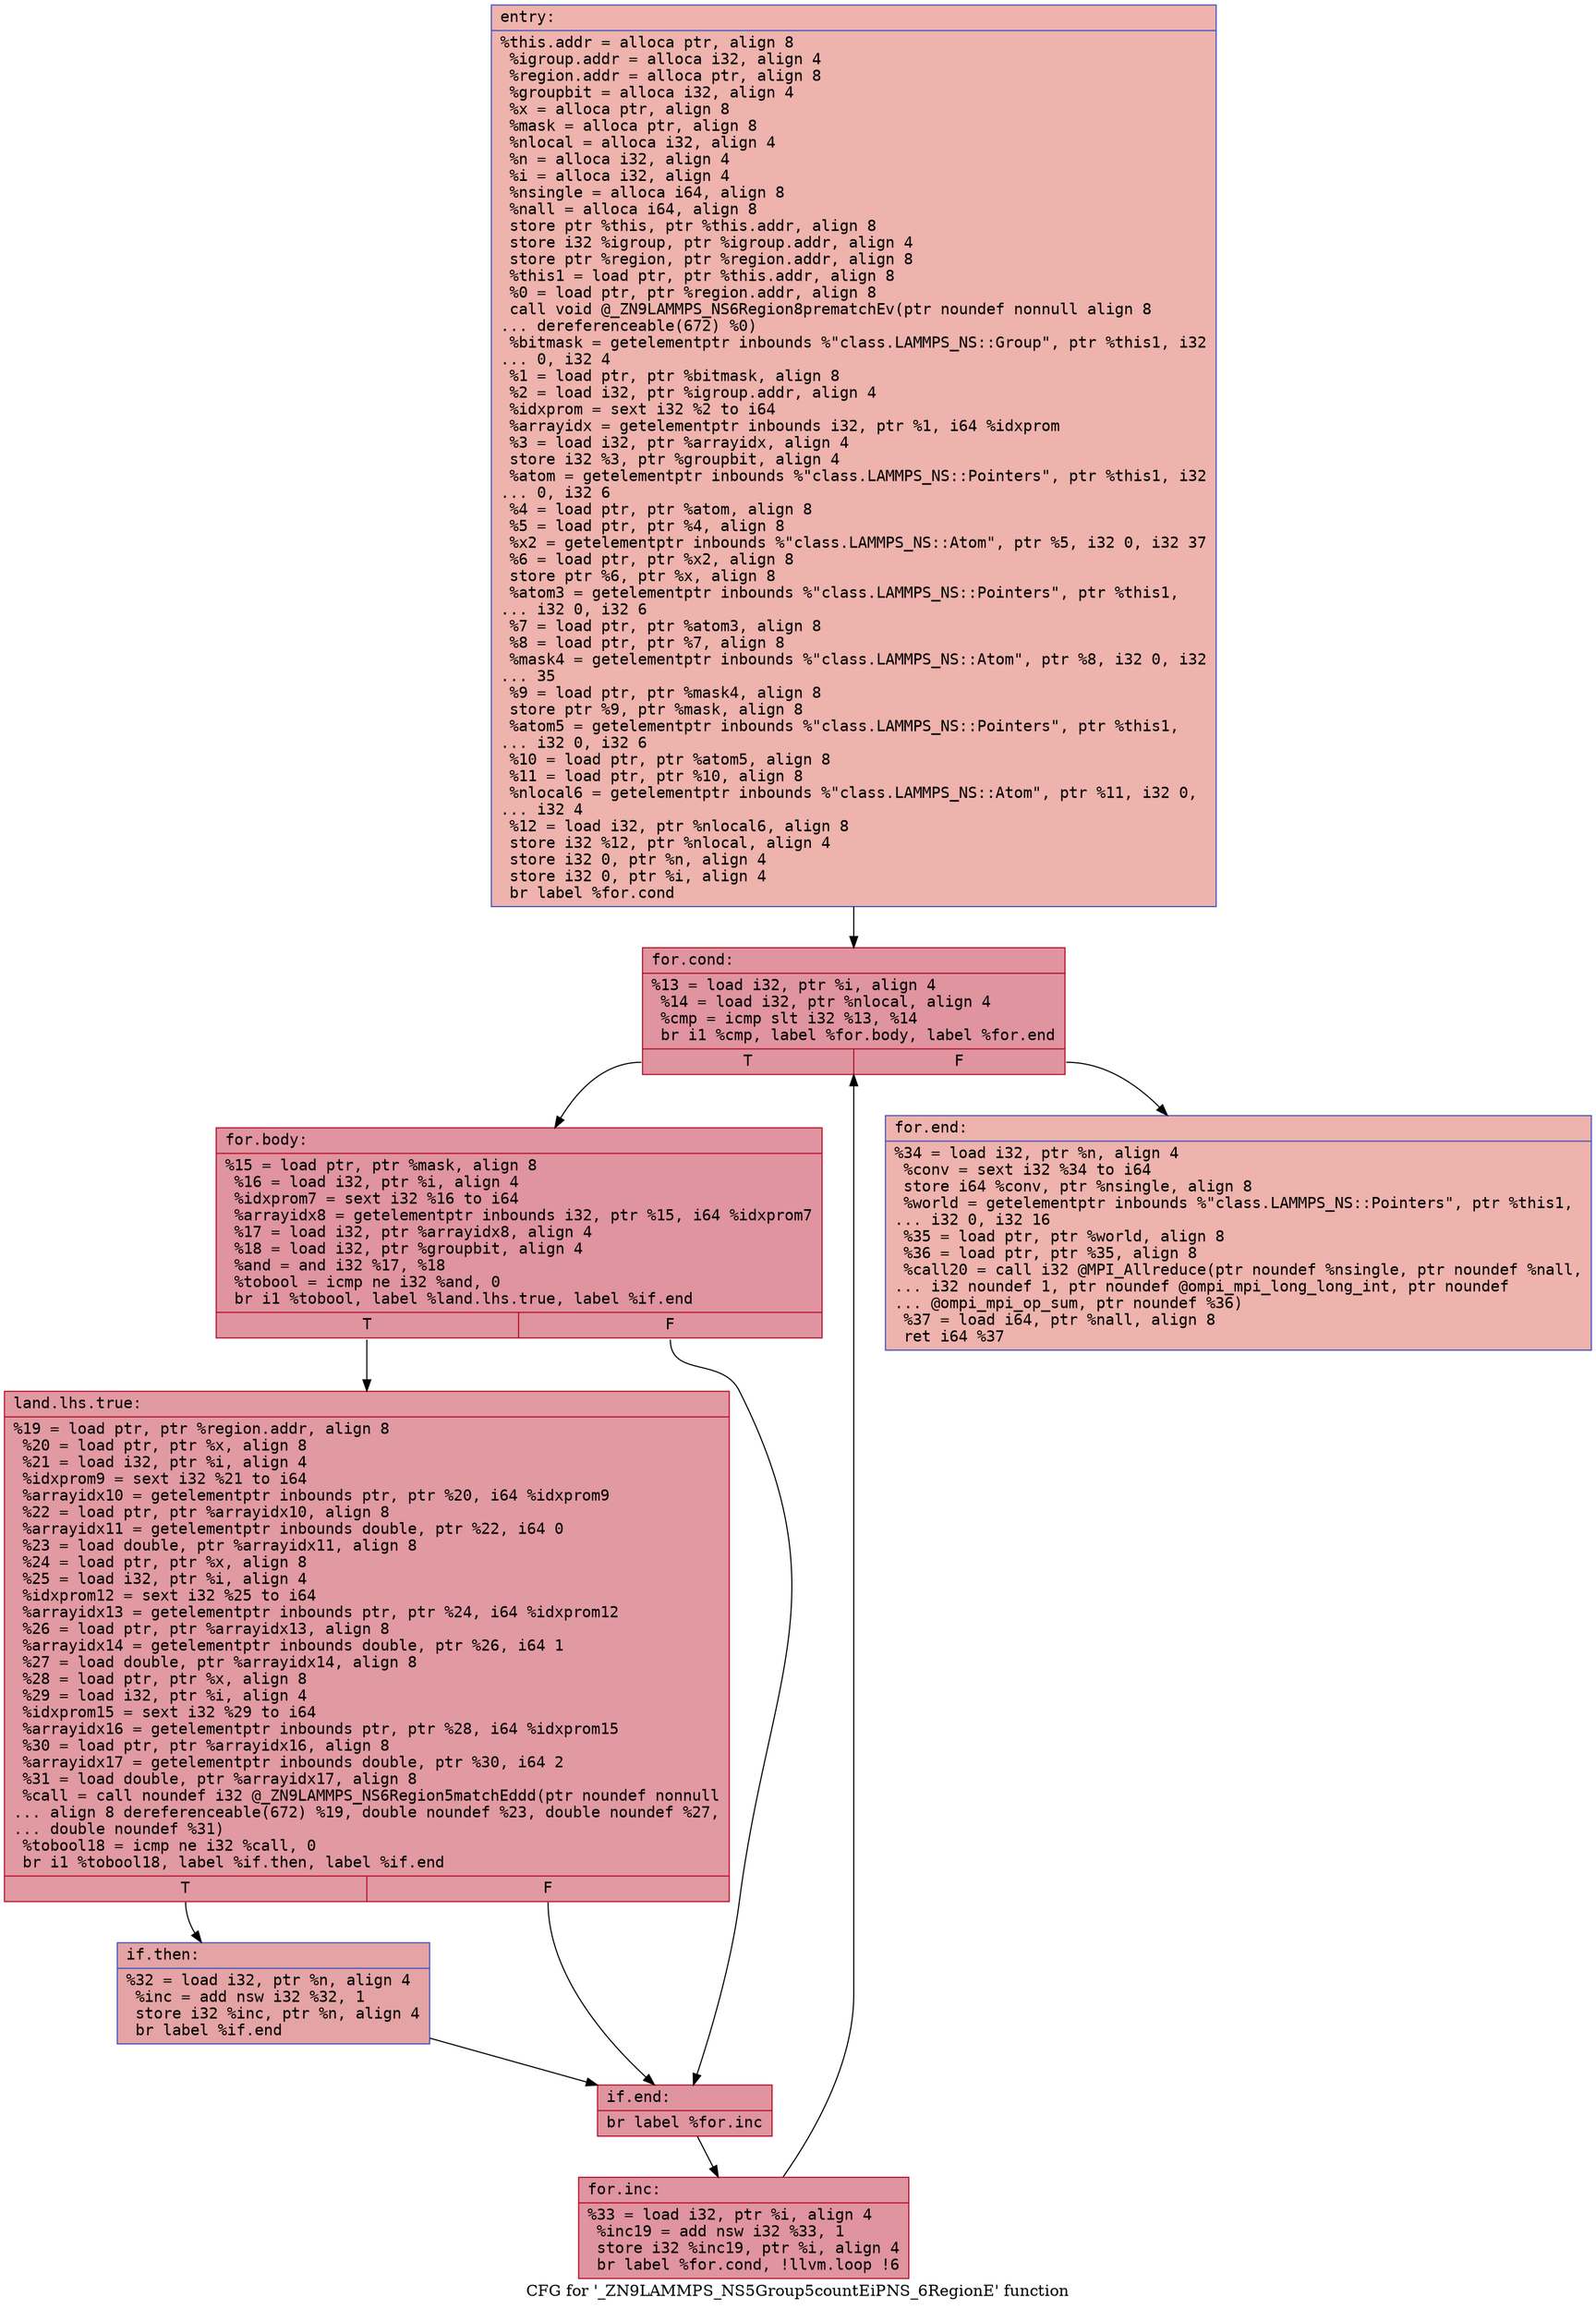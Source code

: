 digraph "CFG for '_ZN9LAMMPS_NS5Group5countEiPNS_6RegionE' function" {
	label="CFG for '_ZN9LAMMPS_NS5Group5countEiPNS_6RegionE' function";

	Node0x55ba303ca3c0 [shape=record,color="#3d50c3ff", style=filled, fillcolor="#d6524470" fontname="Courier",label="{entry:\l|  %this.addr = alloca ptr, align 8\l  %igroup.addr = alloca i32, align 4\l  %region.addr = alloca ptr, align 8\l  %groupbit = alloca i32, align 4\l  %x = alloca ptr, align 8\l  %mask = alloca ptr, align 8\l  %nlocal = alloca i32, align 4\l  %n = alloca i32, align 4\l  %i = alloca i32, align 4\l  %nsingle = alloca i64, align 8\l  %nall = alloca i64, align 8\l  store ptr %this, ptr %this.addr, align 8\l  store i32 %igroup, ptr %igroup.addr, align 4\l  store ptr %region, ptr %region.addr, align 8\l  %this1 = load ptr, ptr %this.addr, align 8\l  %0 = load ptr, ptr %region.addr, align 8\l  call void @_ZN9LAMMPS_NS6Region8prematchEv(ptr noundef nonnull align 8\l... dereferenceable(672) %0)\l  %bitmask = getelementptr inbounds %\"class.LAMMPS_NS::Group\", ptr %this1, i32\l... 0, i32 4\l  %1 = load ptr, ptr %bitmask, align 8\l  %2 = load i32, ptr %igroup.addr, align 4\l  %idxprom = sext i32 %2 to i64\l  %arrayidx = getelementptr inbounds i32, ptr %1, i64 %idxprom\l  %3 = load i32, ptr %arrayidx, align 4\l  store i32 %3, ptr %groupbit, align 4\l  %atom = getelementptr inbounds %\"class.LAMMPS_NS::Pointers\", ptr %this1, i32\l... 0, i32 6\l  %4 = load ptr, ptr %atom, align 8\l  %5 = load ptr, ptr %4, align 8\l  %x2 = getelementptr inbounds %\"class.LAMMPS_NS::Atom\", ptr %5, i32 0, i32 37\l  %6 = load ptr, ptr %x2, align 8\l  store ptr %6, ptr %x, align 8\l  %atom3 = getelementptr inbounds %\"class.LAMMPS_NS::Pointers\", ptr %this1,\l... i32 0, i32 6\l  %7 = load ptr, ptr %atom3, align 8\l  %8 = load ptr, ptr %7, align 8\l  %mask4 = getelementptr inbounds %\"class.LAMMPS_NS::Atom\", ptr %8, i32 0, i32\l... 35\l  %9 = load ptr, ptr %mask4, align 8\l  store ptr %9, ptr %mask, align 8\l  %atom5 = getelementptr inbounds %\"class.LAMMPS_NS::Pointers\", ptr %this1,\l... i32 0, i32 6\l  %10 = load ptr, ptr %atom5, align 8\l  %11 = load ptr, ptr %10, align 8\l  %nlocal6 = getelementptr inbounds %\"class.LAMMPS_NS::Atom\", ptr %11, i32 0,\l... i32 4\l  %12 = load i32, ptr %nlocal6, align 8\l  store i32 %12, ptr %nlocal, align 4\l  store i32 0, ptr %n, align 4\l  store i32 0, ptr %i, align 4\l  br label %for.cond\l}"];
	Node0x55ba303ca3c0 -> Node0x55ba303caab0[tooltip="entry -> for.cond\nProbability 100.00%" ];
	Node0x55ba303caab0 [shape=record,color="#b70d28ff", style=filled, fillcolor="#b70d2870" fontname="Courier",label="{for.cond:\l|  %13 = load i32, ptr %i, align 4\l  %14 = load i32, ptr %nlocal, align 4\l  %cmp = icmp slt i32 %13, %14\l  br i1 %cmp, label %for.body, label %for.end\l|{<s0>T|<s1>F}}"];
	Node0x55ba303caab0:s0 -> Node0x55ba303cc4f0[tooltip="for.cond -> for.body\nProbability 96.88%" ];
	Node0x55ba303caab0:s1 -> Node0x55ba303cc570[tooltip="for.cond -> for.end\nProbability 3.12%" ];
	Node0x55ba303cc4f0 [shape=record,color="#b70d28ff", style=filled, fillcolor="#b70d2870" fontname="Courier",label="{for.body:\l|  %15 = load ptr, ptr %mask, align 8\l  %16 = load i32, ptr %i, align 4\l  %idxprom7 = sext i32 %16 to i64\l  %arrayidx8 = getelementptr inbounds i32, ptr %15, i64 %idxprom7\l  %17 = load i32, ptr %arrayidx8, align 4\l  %18 = load i32, ptr %groupbit, align 4\l  %and = and i32 %17, %18\l  %tobool = icmp ne i32 %and, 0\l  br i1 %tobool, label %land.lhs.true, label %if.end\l|{<s0>T|<s1>F}}"];
	Node0x55ba303cc4f0:s0 -> Node0x55ba303ccb60[tooltip="for.body -> land.lhs.true\nProbability 62.50%" ];
	Node0x55ba303cc4f0:s1 -> Node0x55ba303ccbe0[tooltip="for.body -> if.end\nProbability 37.50%" ];
	Node0x55ba303ccb60 [shape=record,color="#b70d28ff", style=filled, fillcolor="#bb1b2c70" fontname="Courier",label="{land.lhs.true:\l|  %19 = load ptr, ptr %region.addr, align 8\l  %20 = load ptr, ptr %x, align 8\l  %21 = load i32, ptr %i, align 4\l  %idxprom9 = sext i32 %21 to i64\l  %arrayidx10 = getelementptr inbounds ptr, ptr %20, i64 %idxprom9\l  %22 = load ptr, ptr %arrayidx10, align 8\l  %arrayidx11 = getelementptr inbounds double, ptr %22, i64 0\l  %23 = load double, ptr %arrayidx11, align 8\l  %24 = load ptr, ptr %x, align 8\l  %25 = load i32, ptr %i, align 4\l  %idxprom12 = sext i32 %25 to i64\l  %arrayidx13 = getelementptr inbounds ptr, ptr %24, i64 %idxprom12\l  %26 = load ptr, ptr %arrayidx13, align 8\l  %arrayidx14 = getelementptr inbounds double, ptr %26, i64 1\l  %27 = load double, ptr %arrayidx14, align 8\l  %28 = load ptr, ptr %x, align 8\l  %29 = load i32, ptr %i, align 4\l  %idxprom15 = sext i32 %29 to i64\l  %arrayidx16 = getelementptr inbounds ptr, ptr %28, i64 %idxprom15\l  %30 = load ptr, ptr %arrayidx16, align 8\l  %arrayidx17 = getelementptr inbounds double, ptr %30, i64 2\l  %31 = load double, ptr %arrayidx17, align 8\l  %call = call noundef i32 @_ZN9LAMMPS_NS6Region5matchEddd(ptr noundef nonnull\l... align 8 dereferenceable(672) %19, double noundef %23, double noundef %27,\l... double noundef %31)\l  %tobool18 = icmp ne i32 %call, 0\l  br i1 %tobool18, label %if.then, label %if.end\l|{<s0>T|<s1>F}}"];
	Node0x55ba303ccb60:s0 -> Node0x55ba303cdcc0[tooltip="land.lhs.true -> if.then\nProbability 62.50%" ];
	Node0x55ba303ccb60:s1 -> Node0x55ba303ccbe0[tooltip="land.lhs.true -> if.end\nProbability 37.50%" ];
	Node0x55ba303cdcc0 [shape=record,color="#3d50c3ff", style=filled, fillcolor="#c32e3170" fontname="Courier",label="{if.then:\l|  %32 = load i32, ptr %n, align 4\l  %inc = add nsw i32 %32, 1\l  store i32 %inc, ptr %n, align 4\l  br label %if.end\l}"];
	Node0x55ba303cdcc0 -> Node0x55ba303ccbe0[tooltip="if.then -> if.end\nProbability 100.00%" ];
	Node0x55ba303ccbe0 [shape=record,color="#b70d28ff", style=filled, fillcolor="#b70d2870" fontname="Courier",label="{if.end:\l|  br label %for.inc\l}"];
	Node0x55ba303ccbe0 -> Node0x55ba303ce000[tooltip="if.end -> for.inc\nProbability 100.00%" ];
	Node0x55ba303ce000 [shape=record,color="#b70d28ff", style=filled, fillcolor="#b70d2870" fontname="Courier",label="{for.inc:\l|  %33 = load i32, ptr %i, align 4\l  %inc19 = add nsw i32 %33, 1\l  store i32 %inc19, ptr %i, align 4\l  br label %for.cond, !llvm.loop !6\l}"];
	Node0x55ba303ce000 -> Node0x55ba303caab0[tooltip="for.inc -> for.cond\nProbability 100.00%" ];
	Node0x55ba303cc570 [shape=record,color="#3d50c3ff", style=filled, fillcolor="#d6524470" fontname="Courier",label="{for.end:\l|  %34 = load i32, ptr %n, align 4\l  %conv = sext i32 %34 to i64\l  store i64 %conv, ptr %nsingle, align 8\l  %world = getelementptr inbounds %\"class.LAMMPS_NS::Pointers\", ptr %this1,\l... i32 0, i32 16\l  %35 = load ptr, ptr %world, align 8\l  %36 = load ptr, ptr %35, align 8\l  %call20 = call i32 @MPI_Allreduce(ptr noundef %nsingle, ptr noundef %nall,\l... i32 noundef 1, ptr noundef @ompi_mpi_long_long_int, ptr noundef\l... @ompi_mpi_op_sum, ptr noundef %36)\l  %37 = load i64, ptr %nall, align 8\l  ret i64 %37\l}"];
}
